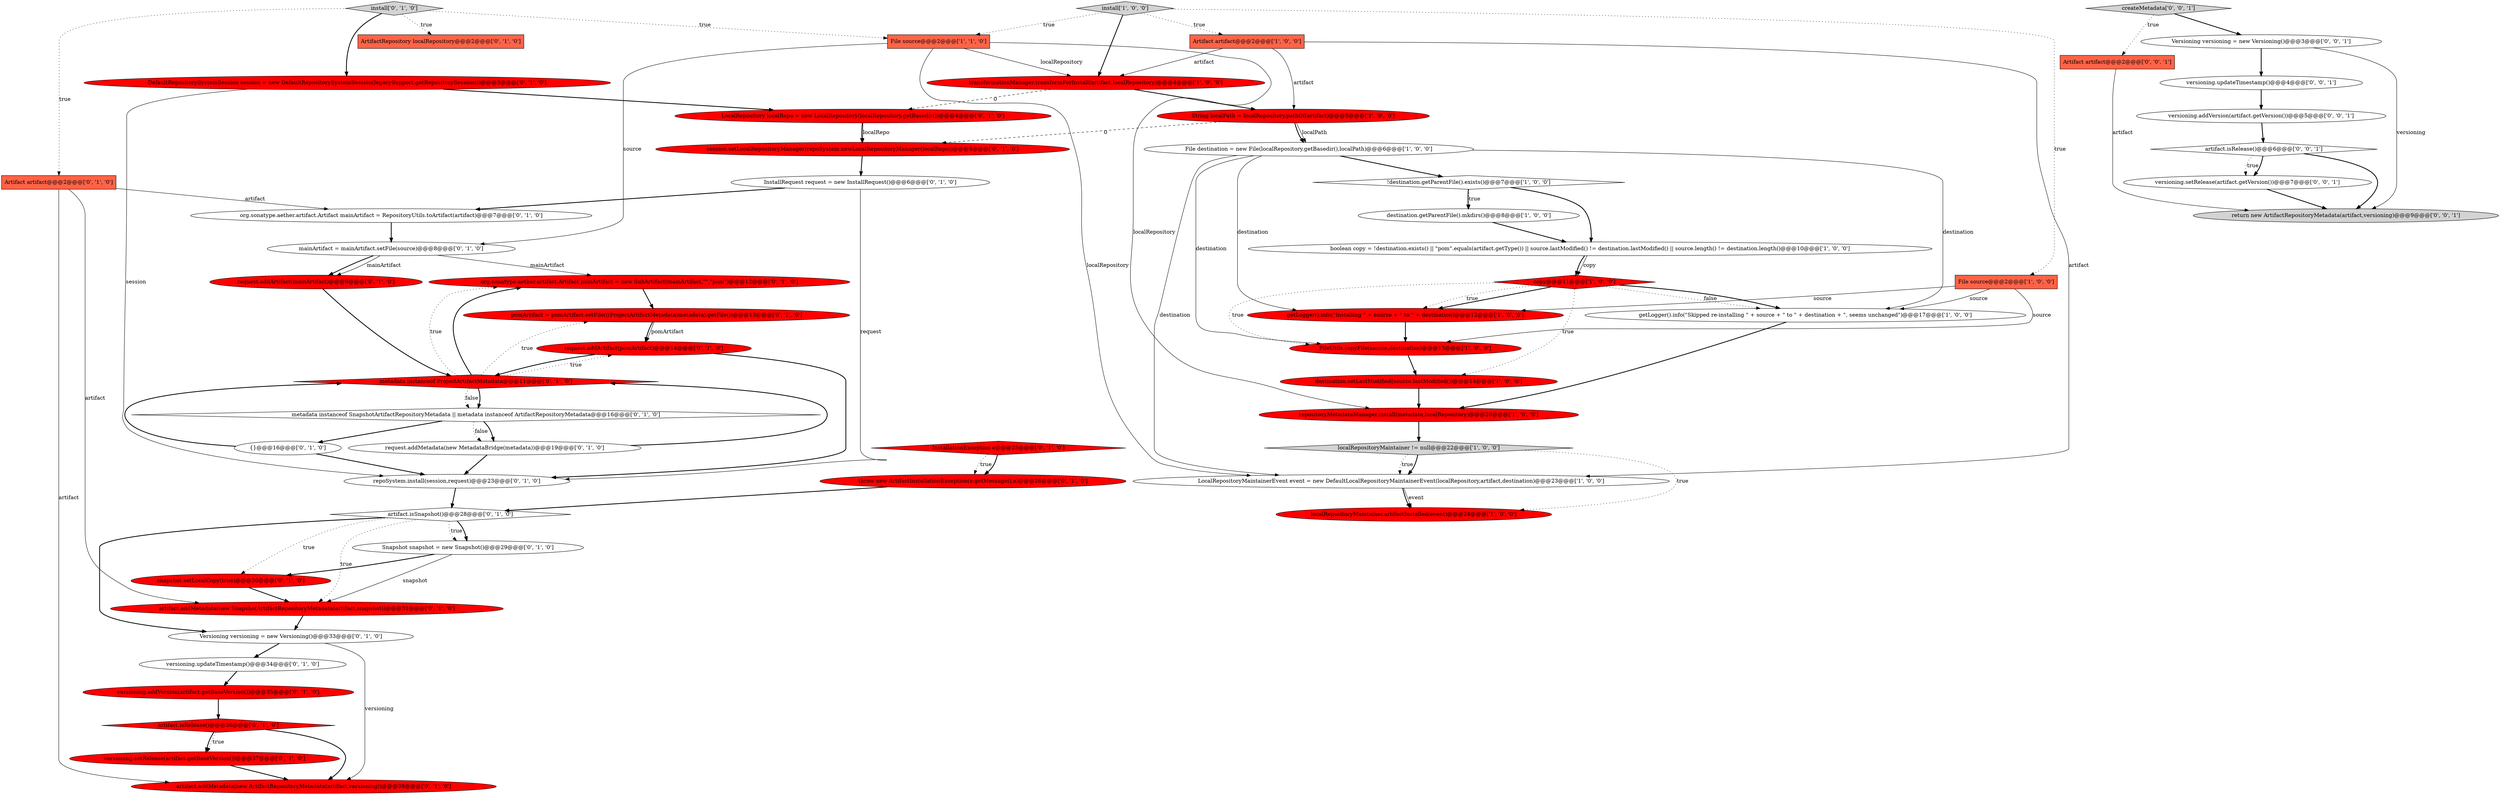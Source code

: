 digraph {
28 [style = filled, label = "artifact.addMetadata(new ArtifactRepositoryMetadata(artifact,versioning))@@@39@@@['0', '1', '0']", fillcolor = red, shape = ellipse image = "AAA1AAABBB2BBB"];
50 [style = filled, label = "versioning.addVersion(artifact.getVersion())@@@5@@@['0', '0', '1']", fillcolor = white, shape = ellipse image = "AAA0AAABBB3BBB"];
21 [style = filled, label = "versioning.setRelease(artifact.getBaseVersion())@@@37@@@['0', '1', '0']", fillcolor = red, shape = ellipse image = "AAA1AAABBB2BBB"];
39 [style = filled, label = "metadata instanceof SnapshotArtifactRepositoryMetadata || metadata instanceof ArtifactRepositoryMetadata@@@16@@@['0', '1', '0']", fillcolor = white, shape = diamond image = "AAA0AAABBB2BBB"];
11 [style = filled, label = "install['1', '0', '0']", fillcolor = lightgray, shape = diamond image = "AAA0AAABBB1BBB"];
20 [style = filled, label = "versioning.updateTimestamp()@@@34@@@['0', '1', '0']", fillcolor = white, shape = ellipse image = "AAA0AAABBB2BBB"];
0 [style = filled, label = "copy@@@11@@@['1', '0', '0']", fillcolor = red, shape = diamond image = "AAA1AAABBB1BBB"];
12 [style = filled, label = "boolean copy = !destination.exists() || \"pom\".equals(artifact.getType()) || source.lastModified() != destination.lastModified() || source.length() != destination.length()@@@10@@@['1', '0', '0']", fillcolor = white, shape = ellipse image = "AAA0AAABBB1BBB"];
43 [style = filled, label = "artifact.addMetadata(new SnapshotArtifactRepositoryMetadata(artifact,snapshot))@@@31@@@['0', '1', '0']", fillcolor = red, shape = ellipse image = "AAA1AAABBB2BBB"];
27 [style = filled, label = "throw new ArtifactInstallationException(e.getMessage(),e)@@@26@@@['0', '1', '0']", fillcolor = red, shape = ellipse image = "AAA1AAABBB2BBB"];
29 [style = filled, label = "ArtifactRepository localRepository@@@2@@@['0', '1', '0']", fillcolor = tomato, shape = box image = "AAA0AAABBB2BBB"];
16 [style = filled, label = "File source@@@2@@@['1', '1', '0']", fillcolor = tomato, shape = box image = "AAA0AAABBB1BBB"];
25 [style = filled, label = "org.sonatype.aether.artifact.Artifact pomArtifact = new SubArtifact(mainArtifact,\"\",\"pom\")@@@12@@@['0', '1', '0']", fillcolor = red, shape = ellipse image = "AAA1AAABBB2BBB"];
26 [style = filled, label = "install['0', '1', '0']", fillcolor = lightgray, shape = diamond image = "AAA0AAABBB2BBB"];
19 [style = filled, label = "InstallRequest request = new InstallRequest()@@@6@@@['0', '1', '0']", fillcolor = white, shape = ellipse image = "AAA0AAABBB2BBB"];
44 [style = filled, label = "Versioning versioning = new Versioning()@@@33@@@['0', '1', '0']", fillcolor = white, shape = ellipse image = "AAA0AAABBB2BBB"];
31 [style = filled, label = "snapshot.setLocalCopy(true)@@@30@@@['0', '1', '0']", fillcolor = red, shape = ellipse image = "AAA1AAABBB2BBB"];
24 [style = filled, label = "metadata instanceof ProjectArtifactMetadata@@@11@@@['0', '1', '0']", fillcolor = red, shape = diamond image = "AAA1AAABBB2BBB"];
4 [style = filled, label = "localRepositoryMaintainer.artifactInstalled(event)@@@24@@@['1', '0', '0']", fillcolor = red, shape = ellipse image = "AAA1AAABBB1BBB"];
22 [style = filled, label = "artifact.isRelease()@@@36@@@['0', '1', '0']", fillcolor = red, shape = diamond image = "AAA1AAABBB2BBB"];
53 [style = filled, label = "Artifact artifact@@@2@@@['0', '0', '1']", fillcolor = tomato, shape = box image = "AAA0AAABBB3BBB"];
46 [style = filled, label = "session.setLocalRepositoryManager(repoSystem.newLocalRepositoryManager(localRepo))@@@5@@@['0', '1', '0']", fillcolor = red, shape = ellipse image = "AAA1AAABBB2BBB"];
51 [style = filled, label = "versioning.setRelease(artifact.getVersion())@@@7@@@['0', '0', '1']", fillcolor = white, shape = ellipse image = "AAA0AAABBB3BBB"];
10 [style = filled, label = "getLogger().info(\"Skipped re-installing \" + source + \" to \" + destination + \", seems unchanged\")@@@17@@@['1', '0', '0']", fillcolor = white, shape = ellipse image = "AAA0AAABBB1BBB"];
40 [style = filled, label = "artifact.isSnapshot()@@@28@@@['0', '1', '0']", fillcolor = white, shape = diamond image = "AAA0AAABBB2BBB"];
32 [style = filled, label = "mainArtifact = mainArtifact.setFile(source)@@@8@@@['0', '1', '0']", fillcolor = white, shape = ellipse image = "AAA0AAABBB2BBB"];
13 [style = filled, label = "repositoryMetadataManager.install(metadata,localRepository)@@@20@@@['1', '0', '0']", fillcolor = red, shape = ellipse image = "AAA1AAABBB1BBB"];
6 [style = filled, label = "String localPath = localRepository.pathOf(artifact)@@@5@@@['1', '0', '0']", fillcolor = red, shape = ellipse image = "AAA1AAABBB1BBB"];
8 [style = filled, label = "Artifact artifact@@@2@@@['1', '0', '0']", fillcolor = tomato, shape = box image = "AAA0AAABBB1BBB"];
1 [style = filled, label = "destination.setLastModified(source.lastModified())@@@14@@@['1', '0', '0']", fillcolor = red, shape = ellipse image = "AAA1AAABBB1BBB"];
54 [style = filled, label = "artifact.isRelease()@@@6@@@['0', '0', '1']", fillcolor = white, shape = diamond image = "AAA0AAABBB3BBB"];
56 [style = filled, label = "Versioning versioning = new Versioning()@@@3@@@['0', '0', '1']", fillcolor = white, shape = ellipse image = "AAA0AAABBB3BBB"];
49 [style = filled, label = "versioning.updateTimestamp()@@@4@@@['0', '0', '1']", fillcolor = white, shape = ellipse image = "AAA0AAABBB3BBB"];
38 [style = filled, label = "LocalRepository localRepo = new LocalRepository(localRepository.getBasedir())@@@4@@@['0', '1', '0']", fillcolor = red, shape = ellipse image = "AAA1AAABBB2BBB"];
2 [style = filled, label = "localRepositoryMaintainer != null@@@22@@@['1', '0', '0']", fillcolor = lightgray, shape = diamond image = "AAA0AAABBB1BBB"];
9 [style = filled, label = "File destination = new File(localRepository.getBasedir(),localPath)@@@6@@@['1', '0', '0']", fillcolor = white, shape = ellipse image = "AAA0AAABBB1BBB"];
34 [style = filled, label = "pomArtifact = pomArtifact.setFile(((ProjectArtifactMetadata)metadata).getFile())@@@13@@@['0', '1', '0']", fillcolor = red, shape = ellipse image = "AAA1AAABBB2BBB"];
36 [style = filled, label = "org.sonatype.aether.artifact.Artifact mainArtifact = RepositoryUtils.toArtifact(artifact)@@@7@@@['0', '1', '0']", fillcolor = white, shape = ellipse image = "AAA0AAABBB2BBB"];
45 [style = filled, label = "InstallationException e@@@25@@@['0', '1', '0']", fillcolor = red, shape = diamond image = "AAA1AAABBB2BBB"];
41 [style = filled, label = "versioning.addVersion(artifact.getBaseVersion())@@@35@@@['0', '1', '0']", fillcolor = red, shape = ellipse image = "AAA1AAABBB2BBB"];
3 [style = filled, label = "File source@@@2@@@['1', '0', '0']", fillcolor = tomato, shape = box image = "AAA0AAABBB1BBB"];
15 [style = filled, label = "getLogger().info(\"Installing \" + source + \" to \" + destination)@@@12@@@['1', '0', '0']", fillcolor = red, shape = ellipse image = "AAA1AAABBB1BBB"];
47 [style = filled, label = "DefaultRepositorySystemSession session = new DefaultRepositorySystemSession(legacySupport.getRepositorySession())@@@3@@@['0', '1', '0']", fillcolor = red, shape = ellipse image = "AAA1AAABBB2BBB"];
33 [style = filled, label = "Artifact artifact@@@2@@@['0', '1', '0']", fillcolor = tomato, shape = box image = "AAA0AAABBB2BBB"];
17 [style = filled, label = "FileUtils.copyFile(source,destination)@@@13@@@['1', '0', '0']", fillcolor = red, shape = ellipse image = "AAA1AAABBB1BBB"];
30 [style = filled, label = "{}@@@16@@@['0', '1', '0']", fillcolor = white, shape = ellipse image = "AAA0AAABBB2BBB"];
48 [style = filled, label = "Snapshot snapshot = new Snapshot()@@@29@@@['0', '1', '0']", fillcolor = white, shape = ellipse image = "AAA0AAABBB2BBB"];
35 [style = filled, label = "request.addArtifact(mainArtifact)@@@9@@@['0', '1', '0']", fillcolor = red, shape = ellipse image = "AAA1AAABBB2BBB"];
42 [style = filled, label = "request.addArtifact(pomArtifact)@@@14@@@['0', '1', '0']", fillcolor = red, shape = ellipse image = "AAA1AAABBB2BBB"];
5 [style = filled, label = "transformationManager.transformForInstall(artifact,localRepository)@@@4@@@['1', '0', '0']", fillcolor = red, shape = ellipse image = "AAA1AAABBB1BBB"];
52 [style = filled, label = "createMetadata['0', '0', '1']", fillcolor = lightgray, shape = diamond image = "AAA0AAABBB3BBB"];
55 [style = filled, label = "return new ArtifactRepositoryMetadata(artifact,versioning)@@@9@@@['0', '0', '1']", fillcolor = lightgray, shape = ellipse image = "AAA0AAABBB3BBB"];
14 [style = filled, label = "!destination.getParentFile().exists()@@@7@@@['1', '0', '0']", fillcolor = white, shape = diamond image = "AAA0AAABBB1BBB"];
37 [style = filled, label = "request.addMetadata(new MetadataBridge(metadata))@@@19@@@['0', '1', '0']", fillcolor = white, shape = ellipse image = "AAA0AAABBB2BBB"];
7 [style = filled, label = "destination.getParentFile().mkdirs()@@@8@@@['1', '0', '0']", fillcolor = white, shape = ellipse image = "AAA0AAABBB1BBB"];
23 [style = filled, label = "repoSystem.install(session,request)@@@23@@@['0', '1', '0']", fillcolor = white, shape = ellipse image = "AAA0AAABBB2BBB"];
18 [style = filled, label = "LocalRepositoryMaintainerEvent event = new DefaultLocalRepositoryMaintainerEvent(localRepository,artifact,destination)@@@23@@@['1', '0', '0']", fillcolor = white, shape = ellipse image = "AAA0AAABBB1BBB"];
45->27 [style = dotted, label="true"];
9->15 [style = solid, label="destination"];
32->35 [style = bold, label=""];
42->23 [style = bold, label=""];
54->55 [style = bold, label=""];
25->34 [style = bold, label=""];
56->55 [style = solid, label="versioning"];
24->25 [style = dotted, label="true"];
45->27 [style = bold, label=""];
9->17 [style = solid, label="destination"];
32->35 [style = solid, label="mainArtifact"];
16->32 [style = solid, label="source"];
24->39 [style = bold, label=""];
40->31 [style = dotted, label="true"];
18->4 [style = solid, label="event"];
19->36 [style = bold, label=""];
2->18 [style = dotted, label="true"];
40->43 [style = dotted, label="true"];
1->13 [style = bold, label=""];
0->15 [style = bold, label=""];
21->28 [style = bold, label=""];
14->7 [style = bold, label=""];
54->51 [style = dotted, label="true"];
15->17 [style = bold, label=""];
24->42 [style = dotted, label="true"];
33->28 [style = solid, label="artifact"];
14->7 [style = dotted, label="true"];
9->14 [style = bold, label=""];
11->8 [style = dotted, label="true"];
26->16 [style = dotted, label="true"];
41->22 [style = bold, label=""];
50->54 [style = bold, label=""];
43->44 [style = bold, label=""];
16->5 [style = solid, label="localRepository"];
8->6 [style = solid, label="artifact"];
33->43 [style = solid, label="artifact"];
47->23 [style = solid, label="session"];
53->55 [style = solid, label="artifact"];
26->47 [style = bold, label=""];
2->18 [style = bold, label=""];
40->48 [style = dotted, label="true"];
34->42 [style = bold, label=""];
48->43 [style = solid, label="snapshot"];
20->41 [style = bold, label=""];
5->6 [style = bold, label=""];
18->4 [style = bold, label=""];
44->20 [style = bold, label=""];
24->34 [style = dotted, label="true"];
3->15 [style = solid, label="source"];
34->42 [style = solid, label="pomArtifact"];
11->16 [style = dotted, label="true"];
38->46 [style = bold, label=""];
5->38 [style = dashed, label="0"];
3->17 [style = solid, label="source"];
46->19 [style = bold, label=""];
39->37 [style = bold, label=""];
22->21 [style = dotted, label="true"];
30->24 [style = bold, label=""];
8->5 [style = solid, label="artifact"];
37->24 [style = bold, label=""];
26->33 [style = dotted, label="true"];
17->1 [style = bold, label=""];
44->28 [style = solid, label="versioning"];
22->28 [style = bold, label=""];
33->36 [style = solid, label="artifact"];
42->24 [style = bold, label=""];
52->53 [style = dotted, label="true"];
49->50 [style = bold, label=""];
35->24 [style = bold, label=""];
48->31 [style = bold, label=""];
11->5 [style = bold, label=""];
10->13 [style = bold, label=""];
8->18 [style = solid, label="artifact"];
24->25 [style = bold, label=""];
32->25 [style = solid, label="mainArtifact"];
2->4 [style = dotted, label="true"];
3->10 [style = solid, label="source"];
31->43 [style = bold, label=""];
16->13 [style = solid, label="localRepository"];
19->23 [style = solid, label="request"];
24->39 [style = dotted, label="false"];
11->3 [style = dotted, label="true"];
40->44 [style = bold, label=""];
0->1 [style = dotted, label="true"];
13->2 [style = bold, label=""];
0->10 [style = dotted, label="false"];
54->51 [style = bold, label=""];
56->49 [style = bold, label=""];
40->48 [style = bold, label=""];
7->12 [style = bold, label=""];
0->15 [style = dotted, label="true"];
12->0 [style = solid, label="copy"];
30->23 [style = bold, label=""];
22->21 [style = bold, label=""];
36->32 [style = bold, label=""];
6->9 [style = solid, label="localPath"];
9->18 [style = solid, label="destination"];
52->56 [style = bold, label=""];
39->37 [style = dotted, label="false"];
16->18 [style = solid, label="localRepository"];
37->23 [style = bold, label=""];
47->38 [style = bold, label=""];
12->0 [style = bold, label=""];
39->30 [style = bold, label=""];
38->46 [style = solid, label="localRepo"];
6->46 [style = dashed, label="0"];
0->10 [style = bold, label=""];
51->55 [style = bold, label=""];
23->40 [style = bold, label=""];
14->12 [style = bold, label=""];
0->17 [style = dotted, label="true"];
26->29 [style = dotted, label="true"];
27->40 [style = bold, label=""];
6->9 [style = bold, label=""];
9->10 [style = solid, label="destination"];
}
